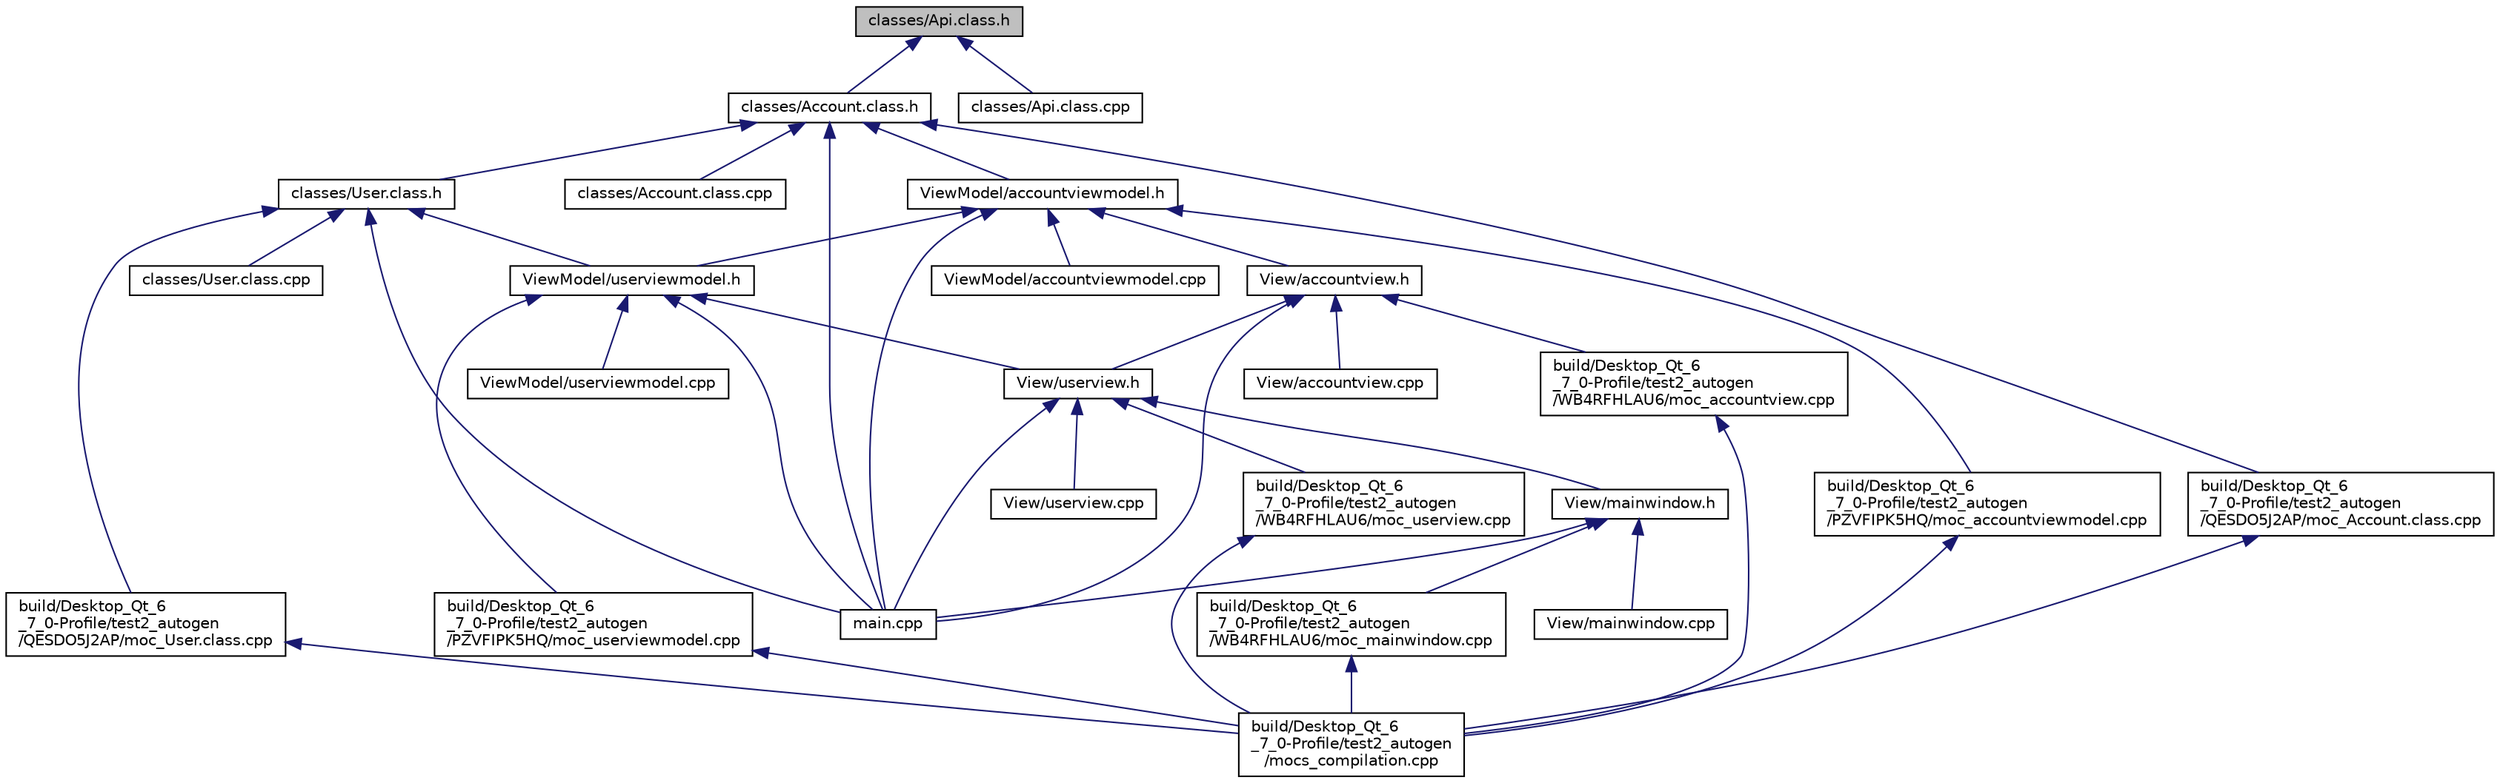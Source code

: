 digraph "classes/Api.class.h"
{
 // LATEX_PDF_SIZE
  edge [fontname="Helvetica",fontsize="10",labelfontname="Helvetica",labelfontsize="10"];
  node [fontname="Helvetica",fontsize="10",shape=record];
  Node1 [label="classes/Api.class.h",height=0.2,width=0.4,color="black", fillcolor="grey75", style="filled", fontcolor="black",tooltip=" "];
  Node1 -> Node2 [dir="back",color="midnightblue",fontsize="10",style="solid"];
  Node2 [label="classes/Account.class.h",height=0.2,width=0.4,color="black", fillcolor="white", style="filled",URL="$Account_8class_8h.html",tooltip=" "];
  Node2 -> Node3 [dir="back",color="midnightblue",fontsize="10",style="solid"];
  Node3 [label="build/Desktop_Qt_6\l_7_0-Profile/test2_autogen\l/QESDO5J2AP/moc_Account.class.cpp",height=0.2,width=0.4,color="black", fillcolor="white", style="filled",URL="$moc__Account_8class_8cpp.html",tooltip=" "];
  Node3 -> Node4 [dir="back",color="midnightblue",fontsize="10",style="solid"];
  Node4 [label="build/Desktop_Qt_6\l_7_0-Profile/test2_autogen\l/mocs_compilation.cpp",height=0.2,width=0.4,color="black", fillcolor="white", style="filled",URL="$mocs__compilation_8cpp.html",tooltip=" "];
  Node2 -> Node5 [dir="back",color="midnightblue",fontsize="10",style="solid"];
  Node5 [label="classes/Account.class.cpp",height=0.2,width=0.4,color="black", fillcolor="white", style="filled",URL="$Account_8class_8cpp.html",tooltip=" "];
  Node2 -> Node6 [dir="back",color="midnightblue",fontsize="10",style="solid"];
  Node6 [label="classes/User.class.h",height=0.2,width=0.4,color="black", fillcolor="white", style="filled",URL="$User_8class_8h.html",tooltip=" "];
  Node6 -> Node7 [dir="back",color="midnightblue",fontsize="10",style="solid"];
  Node7 [label="build/Desktop_Qt_6\l_7_0-Profile/test2_autogen\l/QESDO5J2AP/moc_User.class.cpp",height=0.2,width=0.4,color="black", fillcolor="white", style="filled",URL="$moc__User_8class_8cpp.html",tooltip=" "];
  Node7 -> Node4 [dir="back",color="midnightblue",fontsize="10",style="solid"];
  Node6 -> Node8 [dir="back",color="midnightblue",fontsize="10",style="solid"];
  Node8 [label="classes/User.class.cpp",height=0.2,width=0.4,color="black", fillcolor="white", style="filled",URL="$User_8class_8cpp.html",tooltip=" "];
  Node6 -> Node9 [dir="back",color="midnightblue",fontsize="10",style="solid"];
  Node9 [label="main.cpp",height=0.2,width=0.4,color="black", fillcolor="white", style="filled",URL="$main_8cpp.html",tooltip=" "];
  Node6 -> Node10 [dir="back",color="midnightblue",fontsize="10",style="solid"];
  Node10 [label="ViewModel/userviewmodel.h",height=0.2,width=0.4,color="black", fillcolor="white", style="filled",URL="$userviewmodel_8h.html",tooltip=" "];
  Node10 -> Node11 [dir="back",color="midnightblue",fontsize="10",style="solid"];
  Node11 [label="build/Desktop_Qt_6\l_7_0-Profile/test2_autogen\l/PZVFIPK5HQ/moc_userviewmodel.cpp",height=0.2,width=0.4,color="black", fillcolor="white", style="filled",URL="$moc__userviewmodel_8cpp.html",tooltip=" "];
  Node11 -> Node4 [dir="back",color="midnightblue",fontsize="10",style="solid"];
  Node10 -> Node9 [dir="back",color="midnightblue",fontsize="10",style="solid"];
  Node10 -> Node12 [dir="back",color="midnightblue",fontsize="10",style="solid"];
  Node12 [label="View/userview.h",height=0.2,width=0.4,color="black", fillcolor="white", style="filled",URL="$userview_8h.html",tooltip=" "];
  Node12 -> Node13 [dir="back",color="midnightblue",fontsize="10",style="solid"];
  Node13 [label="build/Desktop_Qt_6\l_7_0-Profile/test2_autogen\l/WB4RFHLAU6/moc_userview.cpp",height=0.2,width=0.4,color="black", fillcolor="white", style="filled",URL="$moc__userview_8cpp.html",tooltip=" "];
  Node13 -> Node4 [dir="back",color="midnightblue",fontsize="10",style="solid"];
  Node12 -> Node9 [dir="back",color="midnightblue",fontsize="10",style="solid"];
  Node12 -> Node14 [dir="back",color="midnightblue",fontsize="10",style="solid"];
  Node14 [label="View/mainwindow.h",height=0.2,width=0.4,color="black", fillcolor="white", style="filled",URL="$mainwindow_8h.html",tooltip=" "];
  Node14 -> Node15 [dir="back",color="midnightblue",fontsize="10",style="solid"];
  Node15 [label="build/Desktop_Qt_6\l_7_0-Profile/test2_autogen\l/WB4RFHLAU6/moc_mainwindow.cpp",height=0.2,width=0.4,color="black", fillcolor="white", style="filled",URL="$moc__mainwindow_8cpp.html",tooltip=" "];
  Node15 -> Node4 [dir="back",color="midnightblue",fontsize="10",style="solid"];
  Node14 -> Node9 [dir="back",color="midnightblue",fontsize="10",style="solid"];
  Node14 -> Node16 [dir="back",color="midnightblue",fontsize="10",style="solid"];
  Node16 [label="View/mainwindow.cpp",height=0.2,width=0.4,color="black", fillcolor="white", style="filled",URL="$mainwindow_8cpp.html",tooltip=" "];
  Node12 -> Node17 [dir="back",color="midnightblue",fontsize="10",style="solid"];
  Node17 [label="View/userview.cpp",height=0.2,width=0.4,color="black", fillcolor="white", style="filled",URL="$userview_8cpp.html",tooltip=" "];
  Node10 -> Node18 [dir="back",color="midnightblue",fontsize="10",style="solid"];
  Node18 [label="ViewModel/userviewmodel.cpp",height=0.2,width=0.4,color="black", fillcolor="white", style="filled",URL="$userviewmodel_8cpp.html",tooltip=" "];
  Node2 -> Node9 [dir="back",color="midnightblue",fontsize="10",style="solid"];
  Node2 -> Node19 [dir="back",color="midnightblue",fontsize="10",style="solid"];
  Node19 [label="ViewModel/accountviewmodel.h",height=0.2,width=0.4,color="black", fillcolor="white", style="filled",URL="$accountviewmodel_8h.html",tooltip=" "];
  Node19 -> Node20 [dir="back",color="midnightblue",fontsize="10",style="solid"];
  Node20 [label="build/Desktop_Qt_6\l_7_0-Profile/test2_autogen\l/PZVFIPK5HQ/moc_accountviewmodel.cpp",height=0.2,width=0.4,color="black", fillcolor="white", style="filled",URL="$moc__accountviewmodel_8cpp.html",tooltip=" "];
  Node20 -> Node4 [dir="back",color="midnightblue",fontsize="10",style="solid"];
  Node19 -> Node9 [dir="back",color="midnightblue",fontsize="10",style="solid"];
  Node19 -> Node21 [dir="back",color="midnightblue",fontsize="10",style="solid"];
  Node21 [label="View/accountview.h",height=0.2,width=0.4,color="black", fillcolor="white", style="filled",URL="$accountview_8h.html",tooltip=" "];
  Node21 -> Node22 [dir="back",color="midnightblue",fontsize="10",style="solid"];
  Node22 [label="build/Desktop_Qt_6\l_7_0-Profile/test2_autogen\l/WB4RFHLAU6/moc_accountview.cpp",height=0.2,width=0.4,color="black", fillcolor="white", style="filled",URL="$moc__accountview_8cpp.html",tooltip=" "];
  Node22 -> Node4 [dir="back",color="midnightblue",fontsize="10",style="solid"];
  Node21 -> Node9 [dir="back",color="midnightblue",fontsize="10",style="solid"];
  Node21 -> Node23 [dir="back",color="midnightblue",fontsize="10",style="solid"];
  Node23 [label="View/accountview.cpp",height=0.2,width=0.4,color="black", fillcolor="white", style="filled",URL="$accountview_8cpp.html",tooltip=" "];
  Node21 -> Node12 [dir="back",color="midnightblue",fontsize="10",style="solid"];
  Node19 -> Node24 [dir="back",color="midnightblue",fontsize="10",style="solid"];
  Node24 [label="ViewModel/accountviewmodel.cpp",height=0.2,width=0.4,color="black", fillcolor="white", style="filled",URL="$accountviewmodel_8cpp.html",tooltip=" "];
  Node19 -> Node10 [dir="back",color="midnightblue",fontsize="10",style="solid"];
  Node1 -> Node25 [dir="back",color="midnightblue",fontsize="10",style="solid"];
  Node25 [label="classes/Api.class.cpp",height=0.2,width=0.4,color="black", fillcolor="white", style="filled",URL="$Api_8class_8cpp.html",tooltip=" "];
}
